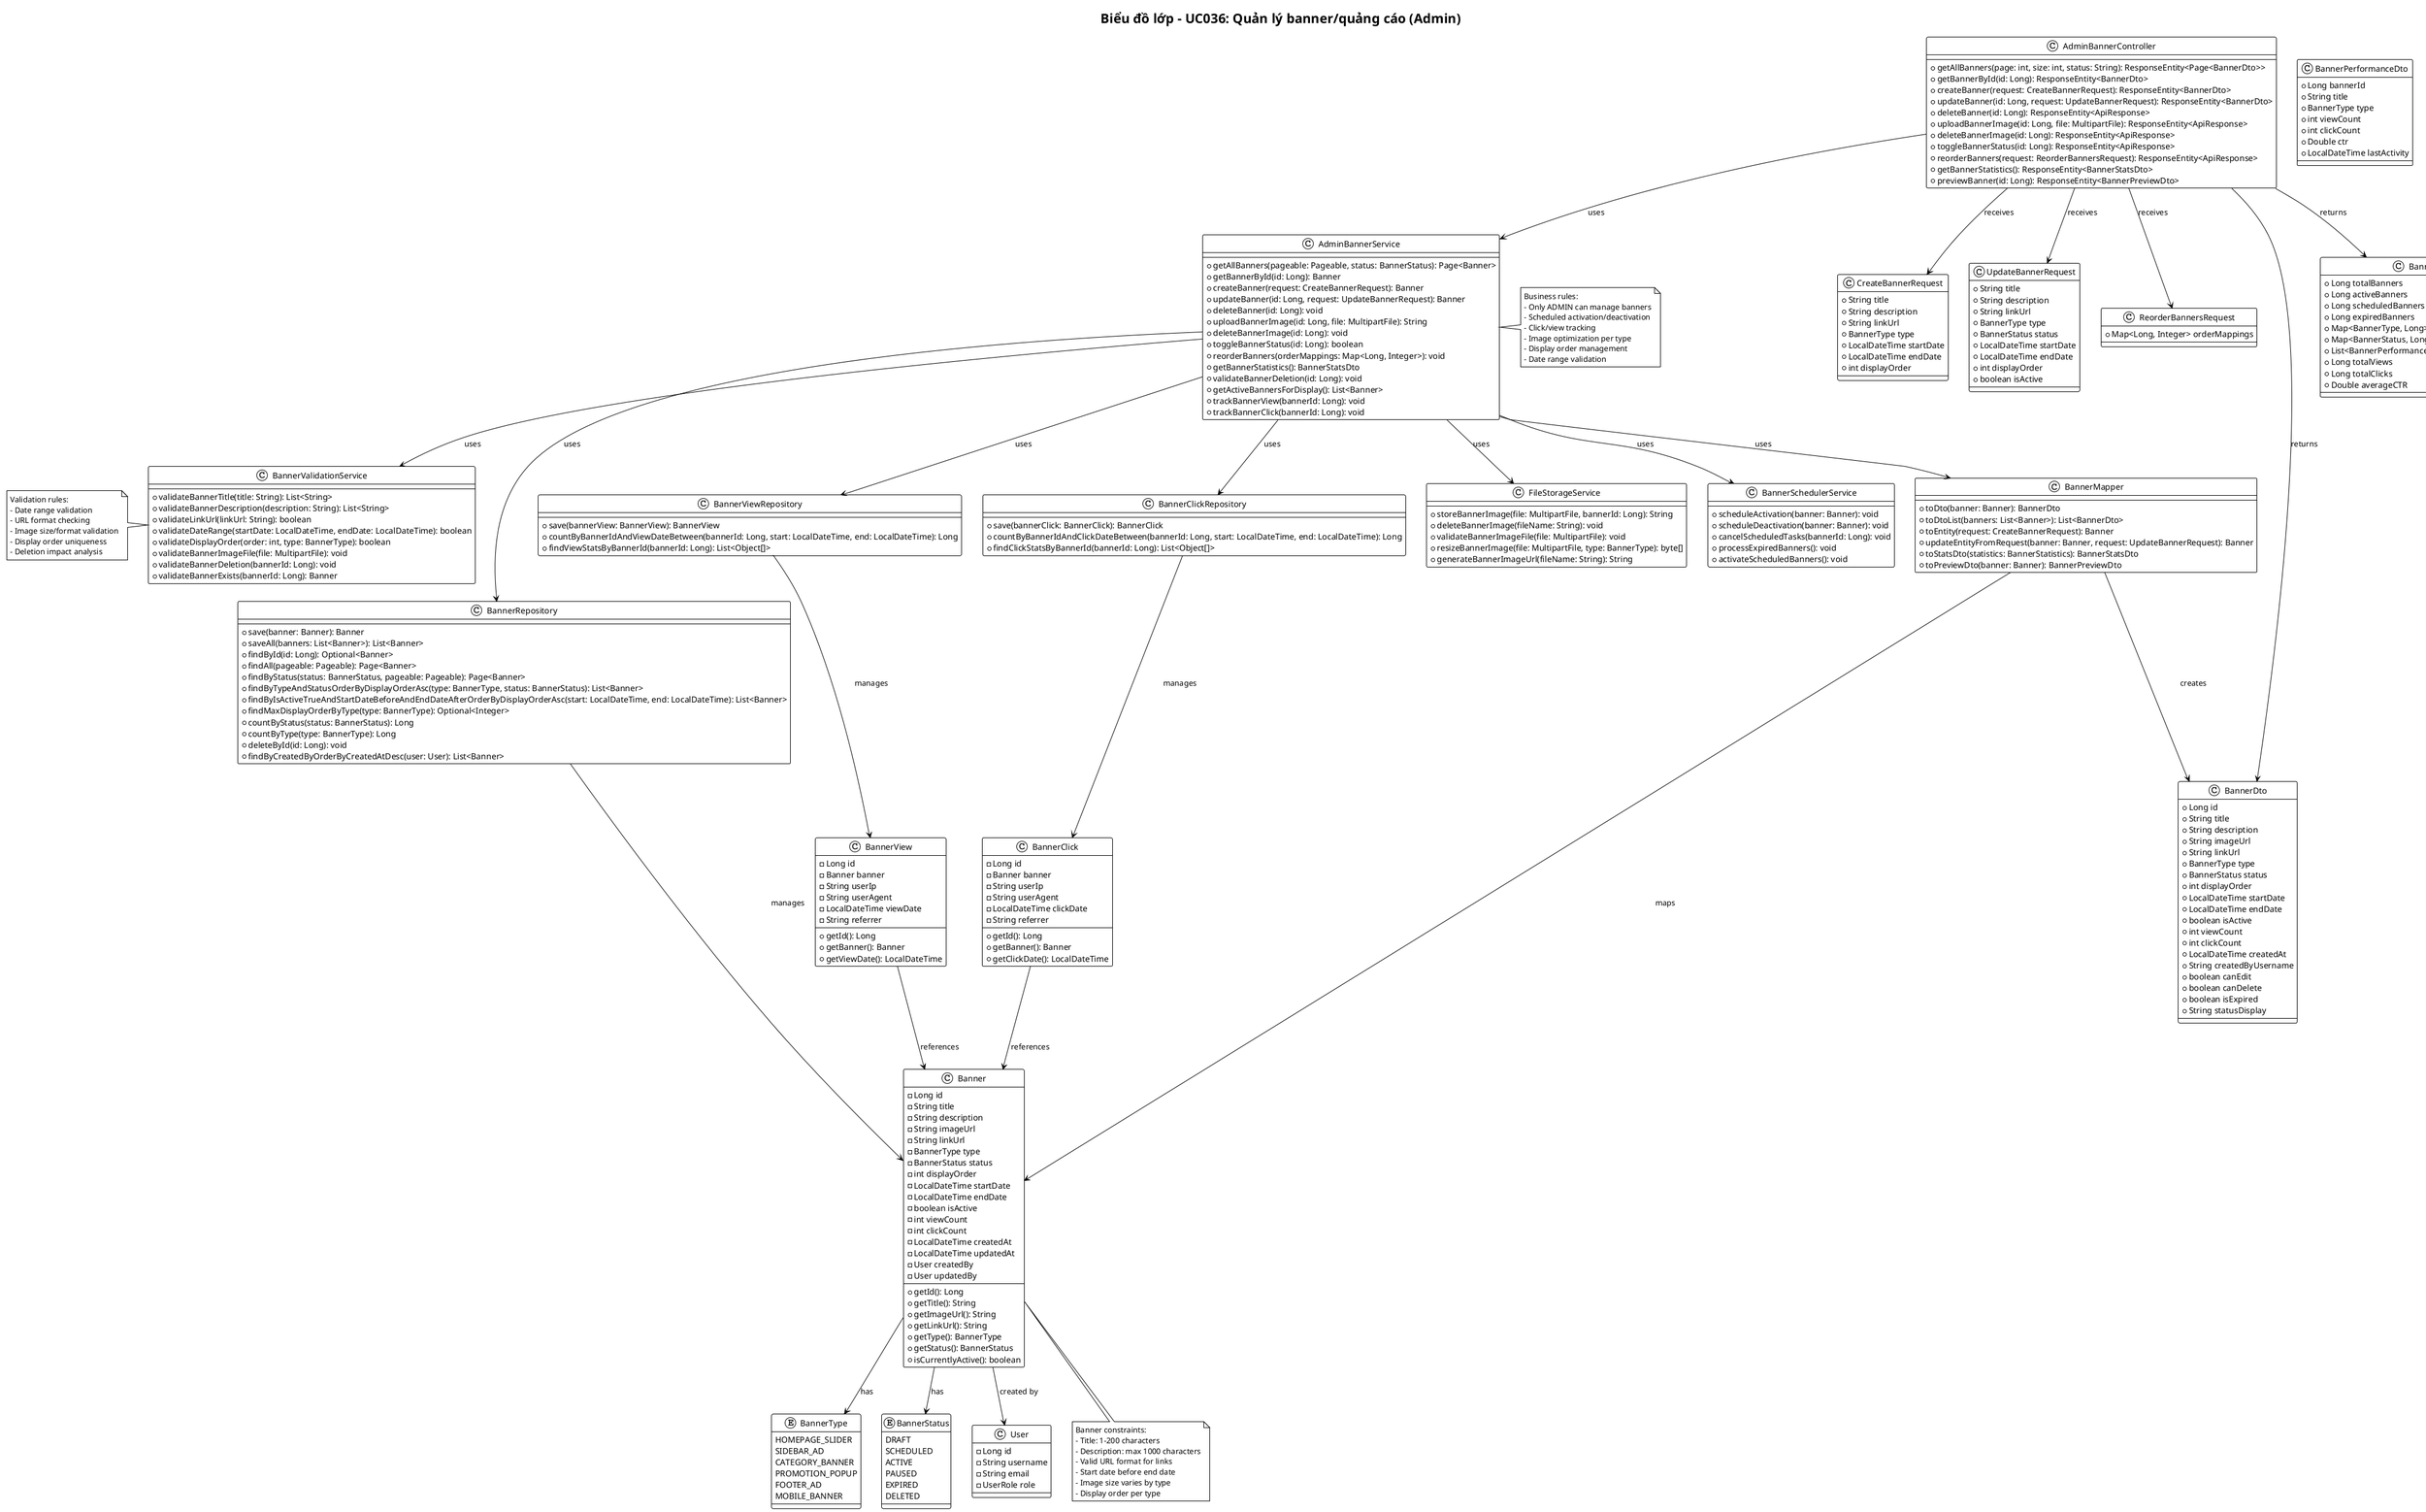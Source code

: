 @startuml UC036-Class-Diagram-Quan-Ly-Banner
!theme plain

title Biểu đồ lớp - UC036: Quản lý banner/quảng cáo (Admin)

class AdminBannerController {
    + getAllBanners(page: int, size: int, status: String): ResponseEntity<Page<BannerDto>>
    + getBannerById(id: Long): ResponseEntity<BannerDto>
    + createBanner(request: CreateBannerRequest): ResponseEntity<BannerDto>
    + updateBanner(id: Long, request: UpdateBannerRequest): ResponseEntity<BannerDto>
    + deleteBanner(id: Long): ResponseEntity<ApiResponse>
    + uploadBannerImage(id: Long, file: MultipartFile): ResponseEntity<ApiResponse>
    + deleteBannerImage(id: Long): ResponseEntity<ApiResponse>
    + toggleBannerStatus(id: Long): ResponseEntity<ApiResponse>
    + reorderBanners(request: ReorderBannersRequest): ResponseEntity<ApiResponse>
    + getBannerStatistics(): ResponseEntity<BannerStatsDto>
    + previewBanner(id: Long): ResponseEntity<BannerPreviewDto>
}

class AdminBannerService {
    + getAllBanners(pageable: Pageable, status: BannerStatus): Page<Banner>
    + getBannerById(id: Long): Banner
    + createBanner(request: CreateBannerRequest): Banner
    + updateBanner(id: Long, request: UpdateBannerRequest): Banner
    + deleteBanner(id: Long): void
    + uploadBannerImage(id: Long, file: MultipartFile): String
    + deleteBannerImage(id: Long): void
    + toggleBannerStatus(id: Long): boolean
    + reorderBanners(orderMappings: Map<Long, Integer>): void
    + getBannerStatistics(): BannerStatsDto
    + validateBannerDeletion(id: Long): void
    + getActiveBannersForDisplay(): List<Banner>
    + trackBannerView(bannerId: Long): void
    + trackBannerClick(bannerId: Long): void
}

class Banner {
    - Long id
    - String title
    - String description
    - String imageUrl
    - String linkUrl
    - BannerType type
    - BannerStatus status
    - int displayOrder
    - LocalDateTime startDate
    - LocalDateTime endDate
    - boolean isActive
    - int viewCount
    - int clickCount
    - LocalDateTime createdAt
    - LocalDateTime updatedAt
    - User createdBy
    - User updatedBy
    + getId(): Long
    + getTitle(): String
    + getImageUrl(): String
    + getLinkUrl(): String
    + getType(): BannerType
    + getStatus(): BannerStatus
    + isCurrentlyActive(): boolean
}

enum BannerType {
    HOMEPAGE_SLIDER
    SIDEBAR_AD
    CATEGORY_BANNER
    PROMOTION_POPUP
    FOOTER_AD
    MOBILE_BANNER
}

enum BannerStatus {
    DRAFT
    SCHEDULED
    ACTIVE
    PAUSED
    EXPIRED
    DELETED
}

class BannerRepository {
    + save(banner: Banner): Banner
    + saveAll(banners: List<Banner>): List<Banner>
    + findById(id: Long): Optional<Banner>
    + findAll(pageable: Pageable): Page<Banner>
    + findByStatus(status: BannerStatus, pageable: Pageable): Page<Banner>
    + findByTypeAndStatusOrderByDisplayOrderAsc(type: BannerType, status: BannerStatus): List<Banner>
    + findByIsActiveTrueAndStartDateBeforeAndEndDateAfterOrderByDisplayOrderAsc(start: LocalDateTime, end: LocalDateTime): List<Banner>
    + findMaxDisplayOrderByType(type: BannerType): Optional<Integer>
    + countByStatus(status: BannerStatus): Long
    + countByType(type: BannerType): Long
    + deleteById(id: Long): void
    + findByCreatedByOrderByCreatedAtDesc(user: User): List<Banner>
}

class BannerViewRepository {
    + save(bannerView: BannerView): BannerView
    + countByBannerIdAndViewDateBetween(bannerId: Long, start: LocalDateTime, end: LocalDateTime): Long
    + findViewStatsByBannerId(bannerId: Long): List<Object[]>
}

class BannerClickRepository {
    + save(bannerClick: BannerClick): BannerClick
    + countByBannerIdAndClickDateBetween(bannerId: Long, start: LocalDateTime, end: LocalDateTime): Long
    + findClickStatsByBannerId(bannerId: Long): List<Object[]>
}

class BannerView {
    - Long id
    - Banner banner
    - String userIp
    - String userAgent
    - LocalDateTime viewDate
    - String referrer
    + getId(): Long
    + getBanner(): Banner
    + getViewDate(): LocalDateTime
}

class BannerClick {
    - Long id
    - Banner banner
    - String userIp
    - String userAgent
    - LocalDateTime clickDate
    - String referrer
    + getId(): Long
    + getBanner(): Banner
    + getClickDate(): LocalDateTime
}

class FileStorageService {
    + storeBannerImage(file: MultipartFile, bannerId: Long): String
    + deleteBannerImage(fileName: String): void
    + validateBannerImageFile(file: MultipartFile): void
    + resizeBannerImage(file: MultipartFile, type: BannerType): byte[]
    + generateBannerImageUrl(fileName: String): String
}

class BannerSchedulerService {
    + scheduleActivation(banner: Banner): void
    + scheduleDeactivation(banner: Banner): void
    + cancelScheduledTasks(bannerId: Long): void
    + processExpiredBanners(): void
    + activateScheduledBanners(): void
}

class CreateBannerRequest {
    + String title
    + String description
    + String linkUrl
    + BannerType type
    + LocalDateTime startDate
    + LocalDateTime endDate
    + int displayOrder
}

class UpdateBannerRequest {
    + String title
    + String description
    + String linkUrl
    + BannerType type
    + BannerStatus status
    + LocalDateTime startDate
    + LocalDateTime endDate
    + int displayOrder
    + boolean isActive
}

class ReorderBannersRequest {
    + Map<Long, Integer> orderMappings
}

class BannerDto {
    + Long id
    + String title
    + String description
    + String imageUrl
    + String linkUrl
    + BannerType type
    + BannerStatus status
    + int displayOrder
    + LocalDateTime startDate
    + LocalDateTime endDate
    + boolean isActive
    + int viewCount
    + int clickCount
    + LocalDateTime createdAt
    + String createdByUsername
    + boolean canEdit
    + boolean canDelete
    + boolean isExpired
    + String statusDisplay
}

class BannerStatsDto {
    + Long totalBanners
    + Long activeBanners
    + Long scheduledBanners
    + Long expiredBanners
    + Map<BannerType, Long> bannersByType
    + Map<BannerStatus, Long> bannersByStatus
    + List<BannerPerformanceDto> topPerformingBanners
    + Long totalViews
    + Long totalClicks
    + Double averageCTR
}

class BannerPerformanceDto {
    + Long bannerId
    + String title
    + BannerType type
    + int viewCount
    + int clickCount
    + Double ctr
    + LocalDateTime lastActivity
}

class BannerPreviewDto {
    + Long id
    + String title
    + String description
    + String imageUrl
    + String linkUrl
    + BannerType type
    + String previewHtml
    + Map<String, String> cssStyles
}

class User {
    - Long id
    - String username
    - String email
    - UserRole role
}

class BannerMapper {
    + toDto(banner: Banner): BannerDto
    + toDtoList(banners: List<Banner>): List<BannerDto>
    + toEntity(request: CreateBannerRequest): Banner
    + updateEntityFromRequest(banner: Banner, request: UpdateBannerRequest): Banner
    + toStatsDto(statistics: BannerStatistics): BannerStatsDto
    + toPreviewDto(banner: Banner): BannerPreviewDto
}

class BannerValidationService {
    + validateBannerTitle(title: String): List<String>
    + validateBannerDescription(description: String): List<String>
    + validateLinkUrl(linkUrl: String): boolean
    + validateDateRange(startDate: LocalDateTime, endDate: LocalDateTime): boolean
    + validateDisplayOrder(order: int, type: BannerType): boolean
    + validateBannerImageFile(file: MultipartFile): void
    + validateBannerDeletion(bannerId: Long): void
    + validateBannerExists(bannerId: Long): Banner
}

' Relationships
AdminBannerController --> AdminBannerService : uses
AdminBannerController --> CreateBannerRequest : receives
AdminBannerController --> UpdateBannerRequest : receives
AdminBannerController --> ReorderBannersRequest : receives
AdminBannerController --> BannerDto : returns
AdminBannerController --> BannerStatsDto : returns

AdminBannerService --> BannerRepository : uses
AdminBannerService --> BannerViewRepository : uses
AdminBannerService --> BannerClickRepository : uses
AdminBannerService --> FileStorageService : uses
AdminBannerService --> BannerSchedulerService : uses
AdminBannerService --> BannerMapper : uses
AdminBannerService --> BannerValidationService : uses

BannerRepository --> Banner : manages
BannerViewRepository --> BannerView : manages
BannerClickRepository --> BannerClick : manages
Banner --> BannerType : has
Banner --> BannerStatus : has
Banner --> User : created by
BannerView --> Banner : references
BannerClick --> Banner : references

BannerMapper --> Banner : maps
BannerMapper --> BannerDto : creates

note right of AdminBannerService
  Business rules:
  - Only ADMIN can manage banners
  - Scheduled activation/deactivation
  - Click/view tracking
  - Image optimization per type
  - Display order management
  - Date range validation
end note

note bottom of Banner
  Banner constraints:
  - Title: 1-200 characters
  - Description: max 1000 characters
  - Valid URL format for links
  - Start date before end date
  - Image size varies by type
  - Display order per type
end note

note left of BannerValidationService
  Validation rules:
  - Date range validation
  - URL format checking
  - Image size/format validation
  - Display order uniqueness
  - Deletion impact analysis
end note

@enduml
